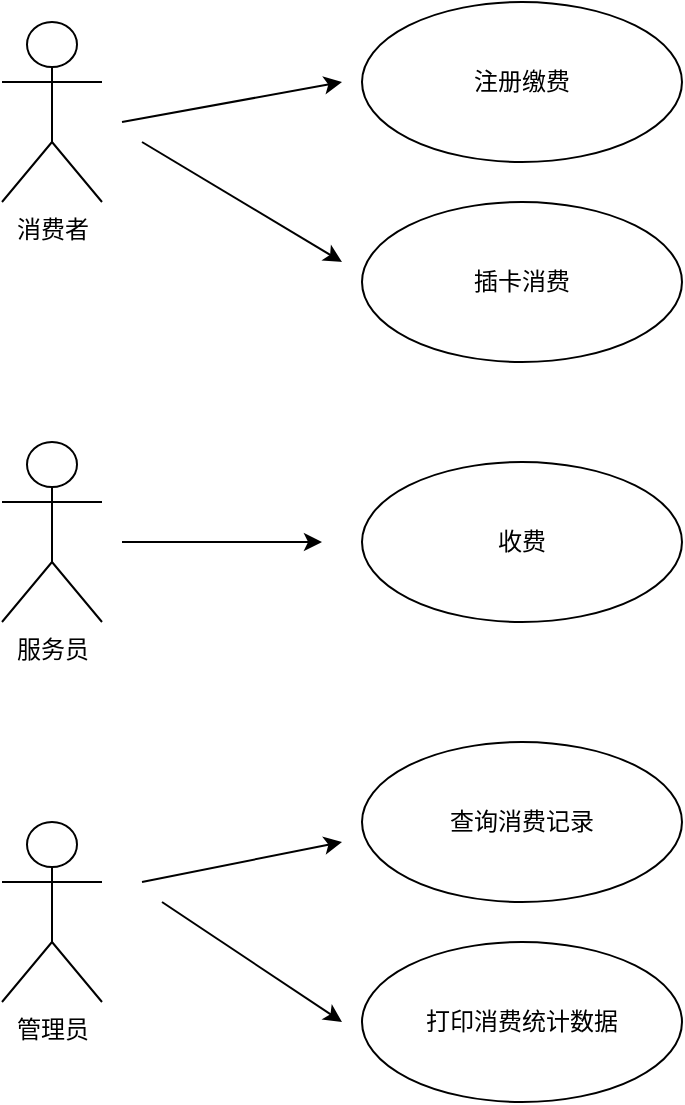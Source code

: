 <mxfile version="13.8.2" type="github" pages="3">
  <diagram name="Page-1" id="e7e014a7-5840-1c2e-5031-d8a46d1fe8dd">
    <mxGraphModel dx="1186" dy="684" grid="1" gridSize="10" guides="1" tooltips="1" connect="1" arrows="1" fold="1" page="1" pageScale="1" pageWidth="1169" pageHeight="826" background="#ffffff" math="0" shadow="0">
      <root>
        <mxCell id="0" />
        <mxCell id="1" parent="0" />
        <mxCell id="mbi321F9UauVCYQKYEHj-44" value="消费者" style="shape=umlActor;html=1;verticalLabelPosition=bottom;verticalAlign=top;align=center;" vertex="1" parent="1">
          <mxGeometry x="130" y="210" width="50" height="90" as="geometry" />
        </mxCell>
        <mxCell id="mbi321F9UauVCYQKYEHj-52" value="注册缴费" style="ellipse;whiteSpace=wrap;html=1;" vertex="1" parent="1">
          <mxGeometry x="310" y="200" width="160" height="80" as="geometry" />
        </mxCell>
        <mxCell id="mbi321F9UauVCYQKYEHj-53" value="插卡消费" style="ellipse;whiteSpace=wrap;html=1;" vertex="1" parent="1">
          <mxGeometry x="310" y="300" width="160" height="80" as="geometry" />
        </mxCell>
        <mxCell id="mbi321F9UauVCYQKYEHj-54" value="服务员" style="shape=umlActor;html=1;verticalLabelPosition=bottom;verticalAlign=top;align=center;" vertex="1" parent="1">
          <mxGeometry x="130" y="420" width="50" height="90" as="geometry" />
        </mxCell>
        <mxCell id="mbi321F9UauVCYQKYEHj-59" value="收费" style="ellipse;whiteSpace=wrap;html=1;" vertex="1" parent="1">
          <mxGeometry x="310" y="430" width="160" height="80" as="geometry" />
        </mxCell>
        <mxCell id="mbi321F9UauVCYQKYEHj-61" value="管理员" style="shape=umlActor;html=1;verticalLabelPosition=bottom;verticalAlign=top;align=center;" vertex="1" parent="1">
          <mxGeometry x="130" y="610" width="50" height="90" as="geometry" />
        </mxCell>
        <mxCell id="mbi321F9UauVCYQKYEHj-62" value="查询消费记录" style="ellipse;whiteSpace=wrap;html=1;" vertex="1" parent="1">
          <mxGeometry x="310" y="570" width="160" height="80" as="geometry" />
        </mxCell>
        <mxCell id="mbi321F9UauVCYQKYEHj-63" value="打印消费统计数据" style="ellipse;whiteSpace=wrap;html=1;" vertex="1" parent="1">
          <mxGeometry x="310" y="670" width="160" height="80" as="geometry" />
        </mxCell>
        <mxCell id="mbi321F9UauVCYQKYEHj-66" value="" style="endArrow=classic;html=1;" edge="1" parent="1">
          <mxGeometry width="50" height="50" relative="1" as="geometry">
            <mxPoint x="190" y="260" as="sourcePoint" />
            <mxPoint x="300" y="240" as="targetPoint" />
          </mxGeometry>
        </mxCell>
        <mxCell id="mbi321F9UauVCYQKYEHj-67" value="" style="endArrow=classic;html=1;" edge="1" parent="1">
          <mxGeometry width="50" height="50" relative="1" as="geometry">
            <mxPoint x="200" y="270" as="sourcePoint" />
            <mxPoint x="300" y="330" as="targetPoint" />
          </mxGeometry>
        </mxCell>
        <mxCell id="mbi321F9UauVCYQKYEHj-68" value="" style="endArrow=classic;html=1;" edge="1" parent="1">
          <mxGeometry width="50" height="50" relative="1" as="geometry">
            <mxPoint x="190" y="470" as="sourcePoint" />
            <mxPoint x="290" y="470" as="targetPoint" />
          </mxGeometry>
        </mxCell>
        <mxCell id="mbi321F9UauVCYQKYEHj-69" value="" style="endArrow=classic;html=1;" edge="1" parent="1">
          <mxGeometry width="50" height="50" relative="1" as="geometry">
            <mxPoint x="200" y="640" as="sourcePoint" />
            <mxPoint x="300" y="620" as="targetPoint" />
          </mxGeometry>
        </mxCell>
        <mxCell id="mbi321F9UauVCYQKYEHj-70" value="" style="endArrow=classic;html=1;" edge="1" parent="1">
          <mxGeometry width="50" height="50" relative="1" as="geometry">
            <mxPoint x="210" y="650" as="sourcePoint" />
            <mxPoint x="300" y="710" as="targetPoint" />
          </mxGeometry>
        </mxCell>
      </root>
    </mxGraphModel>
  </diagram>
  <diagram id="J_1kFWb9tIYmEwnA-f3G" name="第 2 页">
    <mxGraphModel dx="1186" dy="684" grid="1" gridSize="10" guides="1" tooltips="1" connect="1" arrows="1" fold="1" page="1" pageScale="1" pageWidth="827" pageHeight="1169" math="0" shadow="0">
      <root>
        <mxCell id="T1qfBSaLfcrHv2AzNTaj-0" />
        <mxCell id="T1qfBSaLfcrHv2AzNTaj-1" parent="T1qfBSaLfcrHv2AzNTaj-0" />
        <mxCell id="T1qfBSaLfcrHv2AzNTaj-4" value="收款机界面" style="shape=module;align=left;spacingLeft=20;align=center;verticalAlign=top;" vertex="1" parent="T1qfBSaLfcrHv2AzNTaj-1">
          <mxGeometry x="280" y="330" width="130" height="50" as="geometry" />
        </mxCell>
        <mxCell id="q3F2MZLkFdo_QGk2gwRi-0" value="管理中心PC界面" style="shape=module;align=left;spacingLeft=20;align=center;verticalAlign=top;" vertex="1" parent="T1qfBSaLfcrHv2AzNTaj-1">
          <mxGeometry x="440" y="330" width="130" height="50" as="geometry" />
        </mxCell>
        <mxCell id="q3F2MZLkFdo_QGk2gwRi-1" value="就餐卡后端服务" style="shape=module;align=left;spacingLeft=20;align=center;verticalAlign=top;" vertex="1" parent="T1qfBSaLfcrHv2AzNTaj-1">
          <mxGeometry x="360" y="190" width="130" height="50" as="geometry" />
        </mxCell>
        <mxCell id="q3F2MZLkFdo_QGk2gwRi-2" value="" style="endArrow=classic;html=1;" edge="1" parent="T1qfBSaLfcrHv2AzNTaj-1">
          <mxGeometry width="50" height="50" relative="1" as="geometry">
            <mxPoint x="360" y="320" as="sourcePoint" />
            <mxPoint x="430" y="250" as="targetPoint" />
          </mxGeometry>
        </mxCell>
        <mxCell id="q3F2MZLkFdo_QGk2gwRi-3" value="" style="endArrow=classic;html=1;" edge="1" parent="T1qfBSaLfcrHv2AzNTaj-1">
          <mxGeometry width="50" height="50" relative="1" as="geometry">
            <mxPoint x="510" y="320" as="sourcePoint" />
            <mxPoint x="450" y="250" as="targetPoint" />
          </mxGeometry>
        </mxCell>
      </root>
    </mxGraphModel>
  </diagram>
  <diagram id="azgTreJ7bLXbBZMrRILv" name="第 3 页">
    <mxGraphModel dx="1186" dy="684" grid="1" gridSize="10" guides="1" tooltips="1" connect="1" arrows="1" fold="1" page="1" pageScale="1" pageWidth="827" pageHeight="1169" math="0" shadow="0">
      <root>
        <mxCell id="iKWRITeqY2m5a3BHQDLT-0" />
        <mxCell id="iKWRITeqY2m5a3BHQDLT-1" parent="iKWRITeqY2m5a3BHQDLT-0" />
        <mxCell id="hrXxU-MKBFR4IrIimaY1-0" value="收款机" style="verticalAlign=top;align=left;spacingTop=8;spacingLeft=2;spacingRight=12;shape=cube;size=10;direction=south;fontStyle=4;html=1;" vertex="1" parent="iKWRITeqY2m5a3BHQDLT-1">
          <mxGeometry x="90" y="250" width="180" height="120" as="geometry" />
        </mxCell>
        <mxCell id="hrXxU-MKBFR4IrIimaY1-1" value="管理中心PC端" style="verticalAlign=top;align=left;spacingTop=8;spacingLeft=2;spacingRight=12;shape=cube;size=10;direction=south;fontStyle=4;html=1;" vertex="1" parent="iKWRITeqY2m5a3BHQDLT-1">
          <mxGeometry x="360" y="250" width="180" height="120" as="geometry" />
        </mxCell>
        <mxCell id="hrXxU-MKBFR4IrIimaY1-2" value="就餐卡服务器" style="verticalAlign=top;align=left;spacingTop=8;spacingLeft=2;spacingRight=12;shape=cube;size=10;direction=south;fontStyle=4;html=1;" vertex="1" parent="iKWRITeqY2m5a3BHQDLT-1">
          <mxGeometry x="240" y="80" width="370" height="120" as="geometry" />
        </mxCell>
        <mxCell id="7Q9BbnniZH0zKvkfYoPX-0" value="收款机界面" style="shape=module;align=left;spacingLeft=20;align=center;verticalAlign=top;" vertex="1" parent="iKWRITeqY2m5a3BHQDLT-1">
          <mxGeometry x="115" y="300" width="130" height="50" as="geometry" />
        </mxCell>
        <mxCell id="7Q9BbnniZH0zKvkfYoPX-1" value="管理中心PC界面" style="shape=module;align=left;spacingLeft=20;align=center;verticalAlign=top;" vertex="1" parent="iKWRITeqY2m5a3BHQDLT-1">
          <mxGeometry x="390" y="300" width="130" height="50" as="geometry" />
        </mxCell>
        <mxCell id="7Q9BbnniZH0zKvkfYoPX-2" value="就餐卡后端服务" style="shape=module;align=left;spacingLeft=20;align=center;verticalAlign=top;" vertex="1" parent="iKWRITeqY2m5a3BHQDLT-1">
          <mxGeometry x="260" y="130" width="130" height="50" as="geometry" />
        </mxCell>
        <mxCell id="7Q9BbnniZH0zKvkfYoPX-3" value="" style="endArrow=classic;html=1;exitX=0.577;exitY=0;exitDx=0;exitDy=0;exitPerimeter=0;entryX=1;entryY=0.838;entryDx=0;entryDy=0;entryPerimeter=0;" edge="1" parent="iKWRITeqY2m5a3BHQDLT-1" source="7Q9BbnniZH0zKvkfYoPX-0" target="hrXxU-MKBFR4IrIimaY1-2">
          <mxGeometry width="50" height="50" relative="1" as="geometry">
            <mxPoint x="240" y="510" as="sourcePoint" />
            <mxPoint x="310" y="440" as="targetPoint" />
          </mxGeometry>
        </mxCell>
        <mxCell id="7Q9BbnniZH0zKvkfYoPX-4" value="" style="endArrow=classic;html=1;exitX=0.554;exitY=-0.08;exitDx=0;exitDy=0;exitPerimeter=0;entryX=1.017;entryY=0.705;entryDx=0;entryDy=0;entryPerimeter=0;" edge="1" parent="iKWRITeqY2m5a3BHQDLT-1" source="7Q9BbnniZH0zKvkfYoPX-1" target="hrXxU-MKBFR4IrIimaY1-2">
          <mxGeometry width="50" height="50" relative="1" as="geometry">
            <mxPoint x="390" y="510" as="sourcePoint" />
            <mxPoint x="330" y="440" as="targetPoint" />
          </mxGeometry>
        </mxCell>
        <mxCell id="7Q9BbnniZH0zKvkfYoPX-5" value="就餐卡后端数据库" style="shape=module;align=left;spacingLeft=20;align=center;verticalAlign=top;" vertex="1" parent="iKWRITeqY2m5a3BHQDLT-1">
          <mxGeometry x="440" y="130" width="130" height="50" as="geometry" />
        </mxCell>
        <mxCell id="7Q9BbnniZH0zKvkfYoPX-6" value="Use" style="endArrow=open;endSize=12;dashed=1;html=1;exitX=1;exitY=0.75;exitDx=0;exitDy=0;entryX=0;entryY=0;entryDx=0;entryDy=35;entryPerimeter=0;" edge="1" parent="iKWRITeqY2m5a3BHQDLT-1" source="7Q9BbnniZH0zKvkfYoPX-2" target="7Q9BbnniZH0zKvkfYoPX-5">
          <mxGeometry width="160" relative="1" as="geometry">
            <mxPoint x="330" y="350" as="sourcePoint" />
            <mxPoint x="490" y="350" as="targetPoint" />
          </mxGeometry>
        </mxCell>
      </root>
    </mxGraphModel>
  </diagram>
</mxfile>
